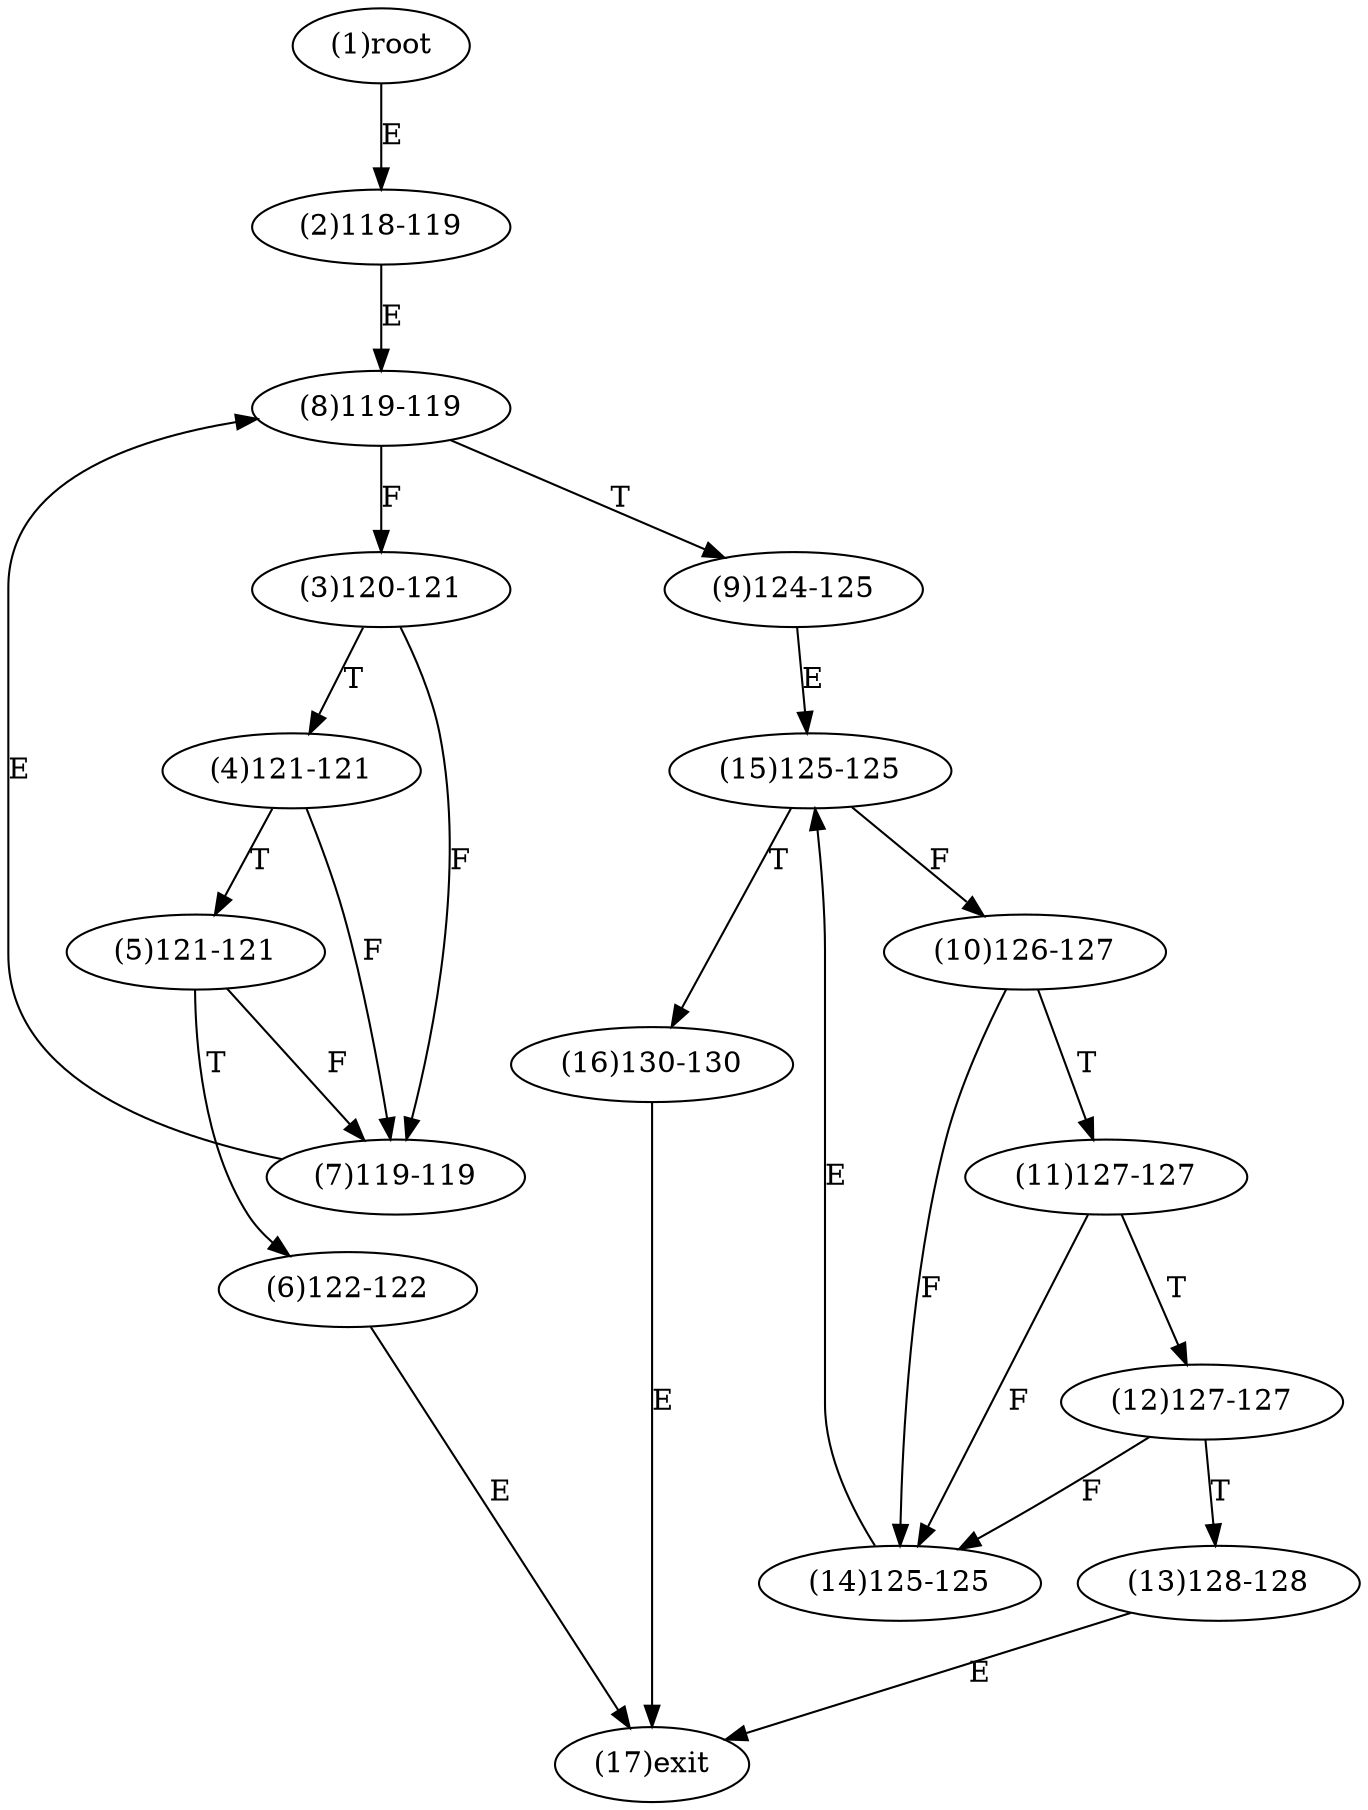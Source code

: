 digraph "" { 
1[ label="(1)root"];
2[ label="(2)118-119"];
3[ label="(3)120-121"];
4[ label="(4)121-121"];
5[ label="(5)121-121"];
6[ label="(6)122-122"];
7[ label="(7)119-119"];
8[ label="(8)119-119"];
9[ label="(9)124-125"];
10[ label="(10)126-127"];
11[ label="(11)127-127"];
12[ label="(12)127-127"];
13[ label="(13)128-128"];
14[ label="(14)125-125"];
15[ label="(15)125-125"];
17[ label="(17)exit"];
16[ label="(16)130-130"];
1->2[ label="E"];
2->8[ label="E"];
3->7[ label="F"];
3->4[ label="T"];
4->7[ label="F"];
4->5[ label="T"];
5->7[ label="F"];
5->6[ label="T"];
6->17[ label="E"];
7->8[ label="E"];
8->3[ label="F"];
8->9[ label="T"];
9->15[ label="E"];
10->14[ label="F"];
10->11[ label="T"];
11->14[ label="F"];
11->12[ label="T"];
12->14[ label="F"];
12->13[ label="T"];
13->17[ label="E"];
14->15[ label="E"];
15->10[ label="F"];
15->16[ label="T"];
16->17[ label="E"];
}